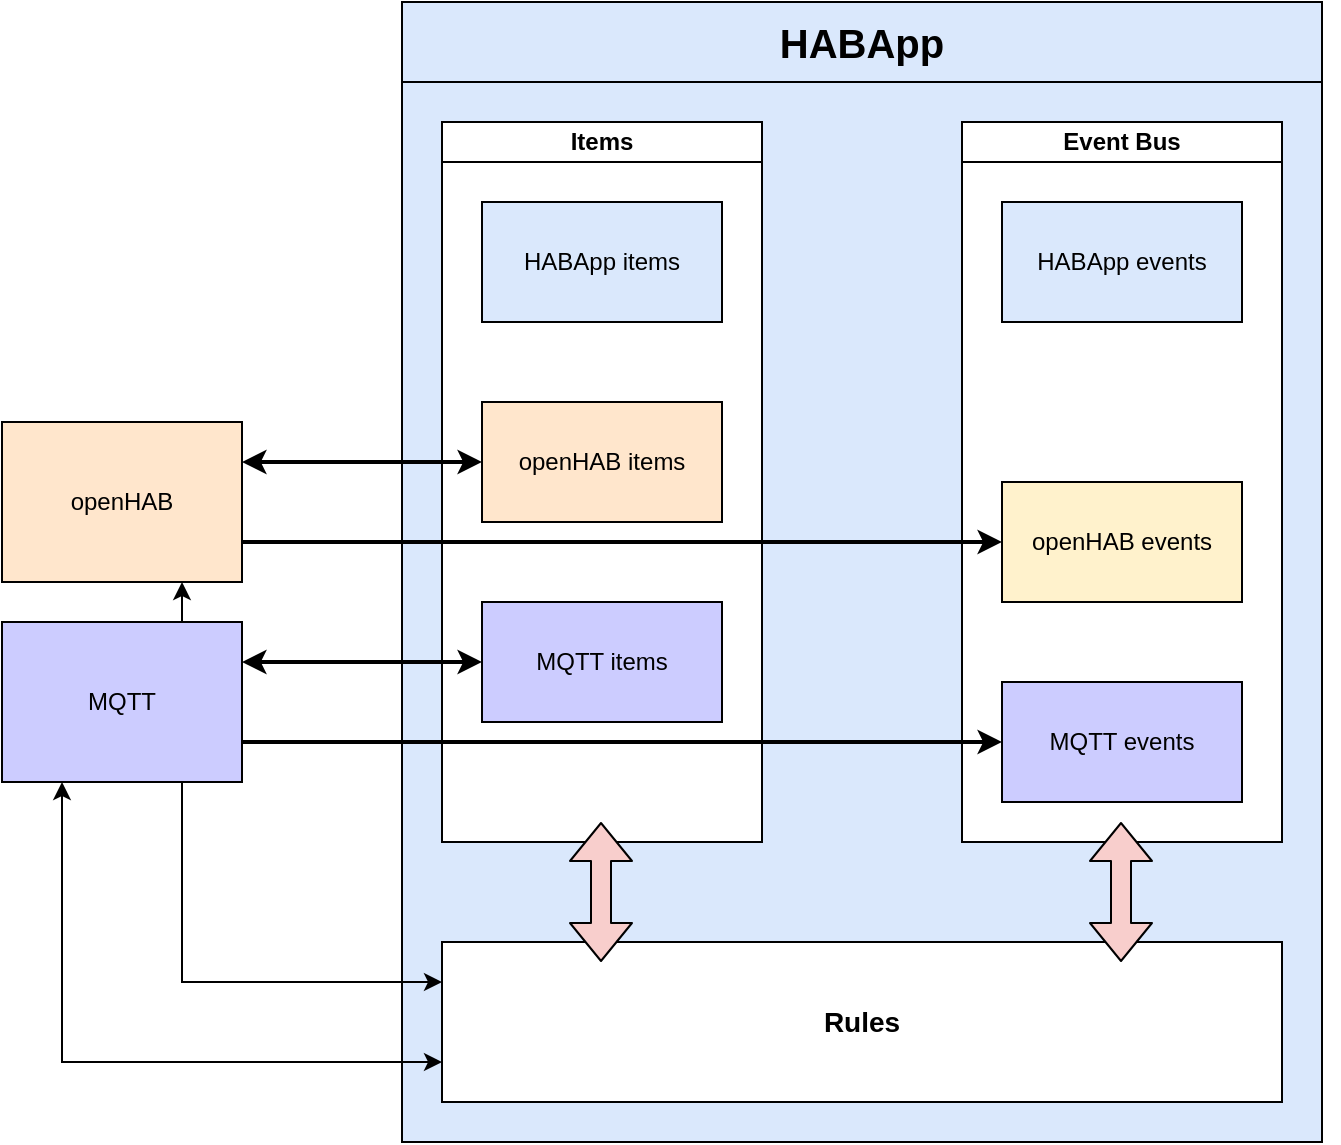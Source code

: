 <mxfile version="14.1.8" type="device"><diagram id="tbuomSnEpsCYB8Oxsuf0" name="Page-1"><mxGraphModel dx="1086" dy="967" grid="1" gridSize="10" guides="1" tooltips="1" connect="1" arrows="1" fold="1" page="1" pageScale="1" pageWidth="827" pageHeight="1169" math="0" shadow="0"><root><mxCell id="0"/><mxCell id="1" parent="0"/><mxCell id="L68KgMXizMcQzZ5UKruu-19" value="" style="rounded=0;whiteSpace=wrap;html=1;fillColor=#DAE8FC;" parent="1" vertex="1"><mxGeometry x="240" y="40" width="460" height="570" as="geometry"/></mxCell><mxCell id="dtPHAhCdoYgk54ET4UPX-20" style="edgeStyle=orthogonalEdgeStyle;rounded=0;orthogonalLoop=1;jettySize=auto;html=1;exitX=0;exitY=0.25;exitDx=0;exitDy=0;entryX=0.75;entryY=1;entryDx=0;entryDy=0;startArrow=classic;startFill=1;strokeColor=#000000;strokeWidth=1;fontSize=20;" parent="1" source="dtPHAhCdoYgk54ET4UPX-8" target="L68KgMXizMcQzZ5UKruu-9" edge="1"><mxGeometry relative="1" as="geometry"/></mxCell><mxCell id="L68KgMXizMcQzZ5UKruu-1" value="" style="rounded=0;whiteSpace=wrap;html=1;" parent="1" vertex="1"><mxGeometry x="520" y="100" width="160" height="360" as="geometry"/></mxCell><mxCell id="L68KgMXizMcQzZ5UKruu-3" value="" style="rounded=0;whiteSpace=wrap;html=1;" parent="1" vertex="1"><mxGeometry x="260" y="100" width="160" height="360" as="geometry"/></mxCell><mxCell id="L68KgMXizMcQzZ5UKruu-4" value="Items" style="text;html=1;fillColor=none;align=center;verticalAlign=middle;whiteSpace=wrap;rounded=0;fontStyle=1;strokeColor=#000000;" parent="1" vertex="1"><mxGeometry x="260" y="100" width="160" height="20" as="geometry"/></mxCell><mxCell id="L68KgMXizMcQzZ5UKruu-5" value="Event Bus" style="text;html=1;fillColor=none;align=center;verticalAlign=middle;whiteSpace=wrap;rounded=0;fontStyle=1;strokeColor=#000000;" parent="1" vertex="1"><mxGeometry x="520" y="100" width="160" height="20" as="geometry"/></mxCell><mxCell id="L68KgMXizMcQzZ5UKruu-6" value="HABApp items" style="rounded=0;whiteSpace=wrap;html=1;fillColor=#DAE8FC;" parent="1" vertex="1"><mxGeometry x="280" y="140" width="120" height="60" as="geometry"/></mxCell><mxCell id="L68KgMXizMcQzZ5UKruu-7" value="openHAB items" style="rounded=0;whiteSpace=wrap;html=1;fillColor=#ffe6cc;" parent="1" vertex="1"><mxGeometry x="280" y="240" width="120" height="60" as="geometry"/></mxCell><mxCell id="L68KgMXizMcQzZ5UKruu-8" value="MQTT items" style="rounded=0;whiteSpace=wrap;html=1;fillColor=#CCCCFF;" parent="1" vertex="1"><mxGeometry x="280" y="340" width="120" height="60" as="geometry"/></mxCell><mxCell id="L68KgMXizMcQzZ5UKruu-10" style="edgeStyle=orthogonalEdgeStyle;rounded=0;orthogonalLoop=1;jettySize=auto;html=1;exitX=1;exitY=0.25;exitDx=0;exitDy=0;entryX=0;entryY=0.5;entryDx=0;entryDy=0;strokeWidth=2;startArrow=classic;startFill=1;" parent="1" source="L68KgMXizMcQzZ5UKruu-9" target="L68KgMXizMcQzZ5UKruu-7" edge="1"><mxGeometry relative="1" as="geometry"/></mxCell><mxCell id="L68KgMXizMcQzZ5UKruu-20" style="edgeStyle=orthogonalEdgeStyle;rounded=0;orthogonalLoop=1;jettySize=auto;html=1;exitX=1;exitY=0.75;exitDx=0;exitDy=0;sketch=0;bendable=0;entryX=0;entryY=0.5;entryDx=0;entryDy=0;strokeWidth=2;" parent="1" source="L68KgMXizMcQzZ5UKruu-9" target="dtPHAhCdoYgk54ET4UPX-2" edge="1"><mxGeometry relative="1" as="geometry"><mxPoint x="521" y="310" as="targetPoint"/></mxGeometry></mxCell><mxCell id="L68KgMXizMcQzZ5UKruu-9" value="openHAB" style="rounded=0;whiteSpace=wrap;html=1;fillColor=#ffe6cc;" parent="1" vertex="1"><mxGeometry x="40" y="250" width="120" height="80" as="geometry"/></mxCell><mxCell id="L68KgMXizMcQzZ5UKruu-15" style="edgeStyle=orthogonalEdgeStyle;rounded=0;orthogonalLoop=1;jettySize=auto;html=1;exitX=1;exitY=0.25;exitDx=0;exitDy=0;entryX=0;entryY=0.5;entryDx=0;entryDy=0;strokeWidth=2;startArrow=classic;startFill=1;" parent="1" source="L68KgMXizMcQzZ5UKruu-14" target="L68KgMXizMcQzZ5UKruu-8" edge="1"><mxGeometry relative="1" as="geometry"/></mxCell><mxCell id="L68KgMXizMcQzZ5UKruu-16" style="rounded=0;orthogonalLoop=1;jettySize=auto;html=1;exitX=1;exitY=0.75;exitDx=0;exitDy=0;strokeWidth=2;" parent="1" source="L68KgMXizMcQzZ5UKruu-14" target="dtPHAhCdoYgk54ET4UPX-3" edge="1"><mxGeometry relative="1" as="geometry"><mxPoint x="496" y="410" as="targetPoint"/></mxGeometry></mxCell><mxCell id="L68KgMXizMcQzZ5UKruu-14" value="MQTT" style="rounded=0;whiteSpace=wrap;html=1;fillColor=#CCCCFF;" parent="1" vertex="1"><mxGeometry x="40" y="350" width="120" height="80" as="geometry"/></mxCell><mxCell id="L68KgMXizMcQzZ5UKruu-21" value="HABApp" style="text;html=1;align=center;verticalAlign=middle;whiteSpace=wrap;rounded=0;fontStyle=1;fontSize=20;strokeColor=#000000;fillColor=#DAE8FC;" parent="1" vertex="1"><mxGeometry x="240" y="40" width="460" height="40" as="geometry"/></mxCell><mxCell id="dtPHAhCdoYgk54ET4UPX-2" value="openHAB events" style="rounded=0;whiteSpace=wrap;html=1;fillColor=#fff2cc;" parent="1" vertex="1"><mxGeometry x="540" y="280" width="120" height="60" as="geometry"/></mxCell><mxCell id="dtPHAhCdoYgk54ET4UPX-3" value="MQTT events" style="rounded=0;whiteSpace=wrap;html=1;fillColor=#CCCCFF;" parent="1" vertex="1"><mxGeometry x="540" y="380" width="120" height="60" as="geometry"/></mxCell><mxCell id="dtPHAhCdoYgk54ET4UPX-4" value="HABApp events" style="rounded=0;whiteSpace=wrap;html=1;fillColor=#DAE8FC;" parent="1" vertex="1"><mxGeometry x="540" y="140" width="120" height="60" as="geometry"/></mxCell><mxCell id="dtPHAhCdoYgk54ET4UPX-5" style="edgeStyle=none;rounded=0;orthogonalLoop=1;jettySize=auto;html=1;exitX=1;exitY=0.5;exitDx=0;exitDy=0;" parent="1" source="L68KgMXizMcQzZ5UKruu-19" target="L68KgMXizMcQzZ5UKruu-19" edge="1"><mxGeometry relative="1" as="geometry"/></mxCell><mxCell id="dtPHAhCdoYgk54ET4UPX-6" style="edgeStyle=none;rounded=0;orthogonalLoop=1;jettySize=auto;html=1;exitX=1;exitY=0.5;exitDx=0;exitDy=0;" parent="1" source="L68KgMXizMcQzZ5UKruu-19" target="L68KgMXizMcQzZ5UKruu-19" edge="1"><mxGeometry relative="1" as="geometry"/></mxCell><mxCell id="dtPHAhCdoYgk54ET4UPX-7" style="edgeStyle=none;rounded=0;orthogonalLoop=1;jettySize=auto;html=1;exitX=0;exitY=0.5;exitDx=0;exitDy=0;" parent="1" source="L68KgMXizMcQzZ5UKruu-19" target="L68KgMXizMcQzZ5UKruu-19" edge="1"><mxGeometry relative="1" as="geometry"/></mxCell><mxCell id="dtPHAhCdoYgk54ET4UPX-19" style="edgeStyle=orthogonalEdgeStyle;rounded=0;orthogonalLoop=1;jettySize=auto;html=1;exitX=0;exitY=0.75;exitDx=0;exitDy=0;entryX=0.25;entryY=1;entryDx=0;entryDy=0;startArrow=classic;startFill=1;strokeColor=#000000;strokeWidth=1;fontSize=20;" parent="1" source="dtPHAhCdoYgk54ET4UPX-8" target="L68KgMXizMcQzZ5UKruu-14" edge="1"><mxGeometry relative="1" as="geometry"/></mxCell><mxCell id="dtPHAhCdoYgk54ET4UPX-8" value="Rules" style="rounded=0;whiteSpace=wrap;html=1;fontSize=14;fontStyle=1" parent="1" vertex="1"><mxGeometry x="260" y="510" width="420" height="80" as="geometry"/></mxCell><mxCell id="dtPHAhCdoYgk54ET4UPX-17" value="" style="shape=flexArrow;endArrow=classic;startArrow=classic;html=1;fontSize=14;fillColor=#f8cecc;" parent="1" edge="1"><mxGeometry width="50" height="50" relative="1" as="geometry"><mxPoint x="339.5" y="520" as="sourcePoint"/><mxPoint x="339.5" y="450" as="targetPoint"/></mxGeometry></mxCell><mxCell id="dtPHAhCdoYgk54ET4UPX-18" value="" style="shape=flexArrow;endArrow=classic;startArrow=classic;html=1;fontSize=14;fillColor=#f8cecc;" parent="1" edge="1"><mxGeometry width="50" height="50" relative="1" as="geometry"><mxPoint x="599.5" y="520" as="sourcePoint"/><mxPoint x="599.5" y="450" as="targetPoint"/></mxGeometry></mxCell></root></mxGraphModel></diagram></mxfile>